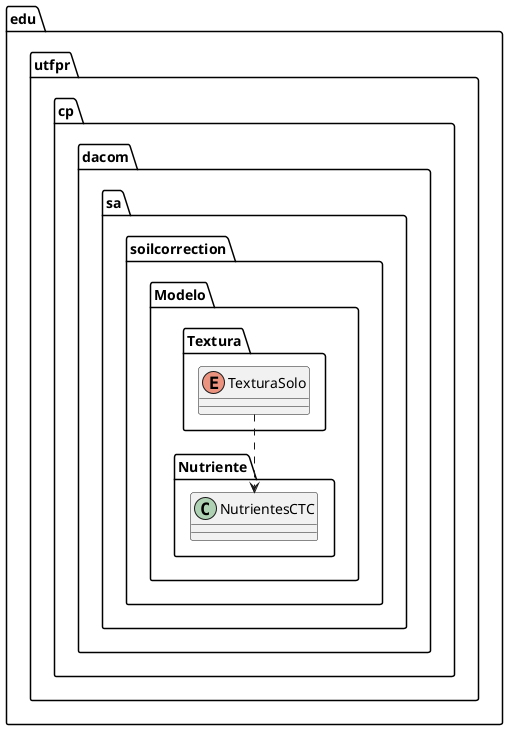 @startuml
class edu.utfpr.cp.dacom.sa.soilcorrection.Modelo.Nutriente.NutrientesCTC
enum edu.utfpr.cp.dacom.sa.soilcorrection.Modelo.Textura.TexturaSolo
edu.utfpr.cp.dacom.sa.soilcorrection.Modelo.Textura.TexturaSolo ..> edu.utfpr.cp.dacom.sa.soilcorrection.Modelo.Nutriente.NutrientesCTC
@enduml